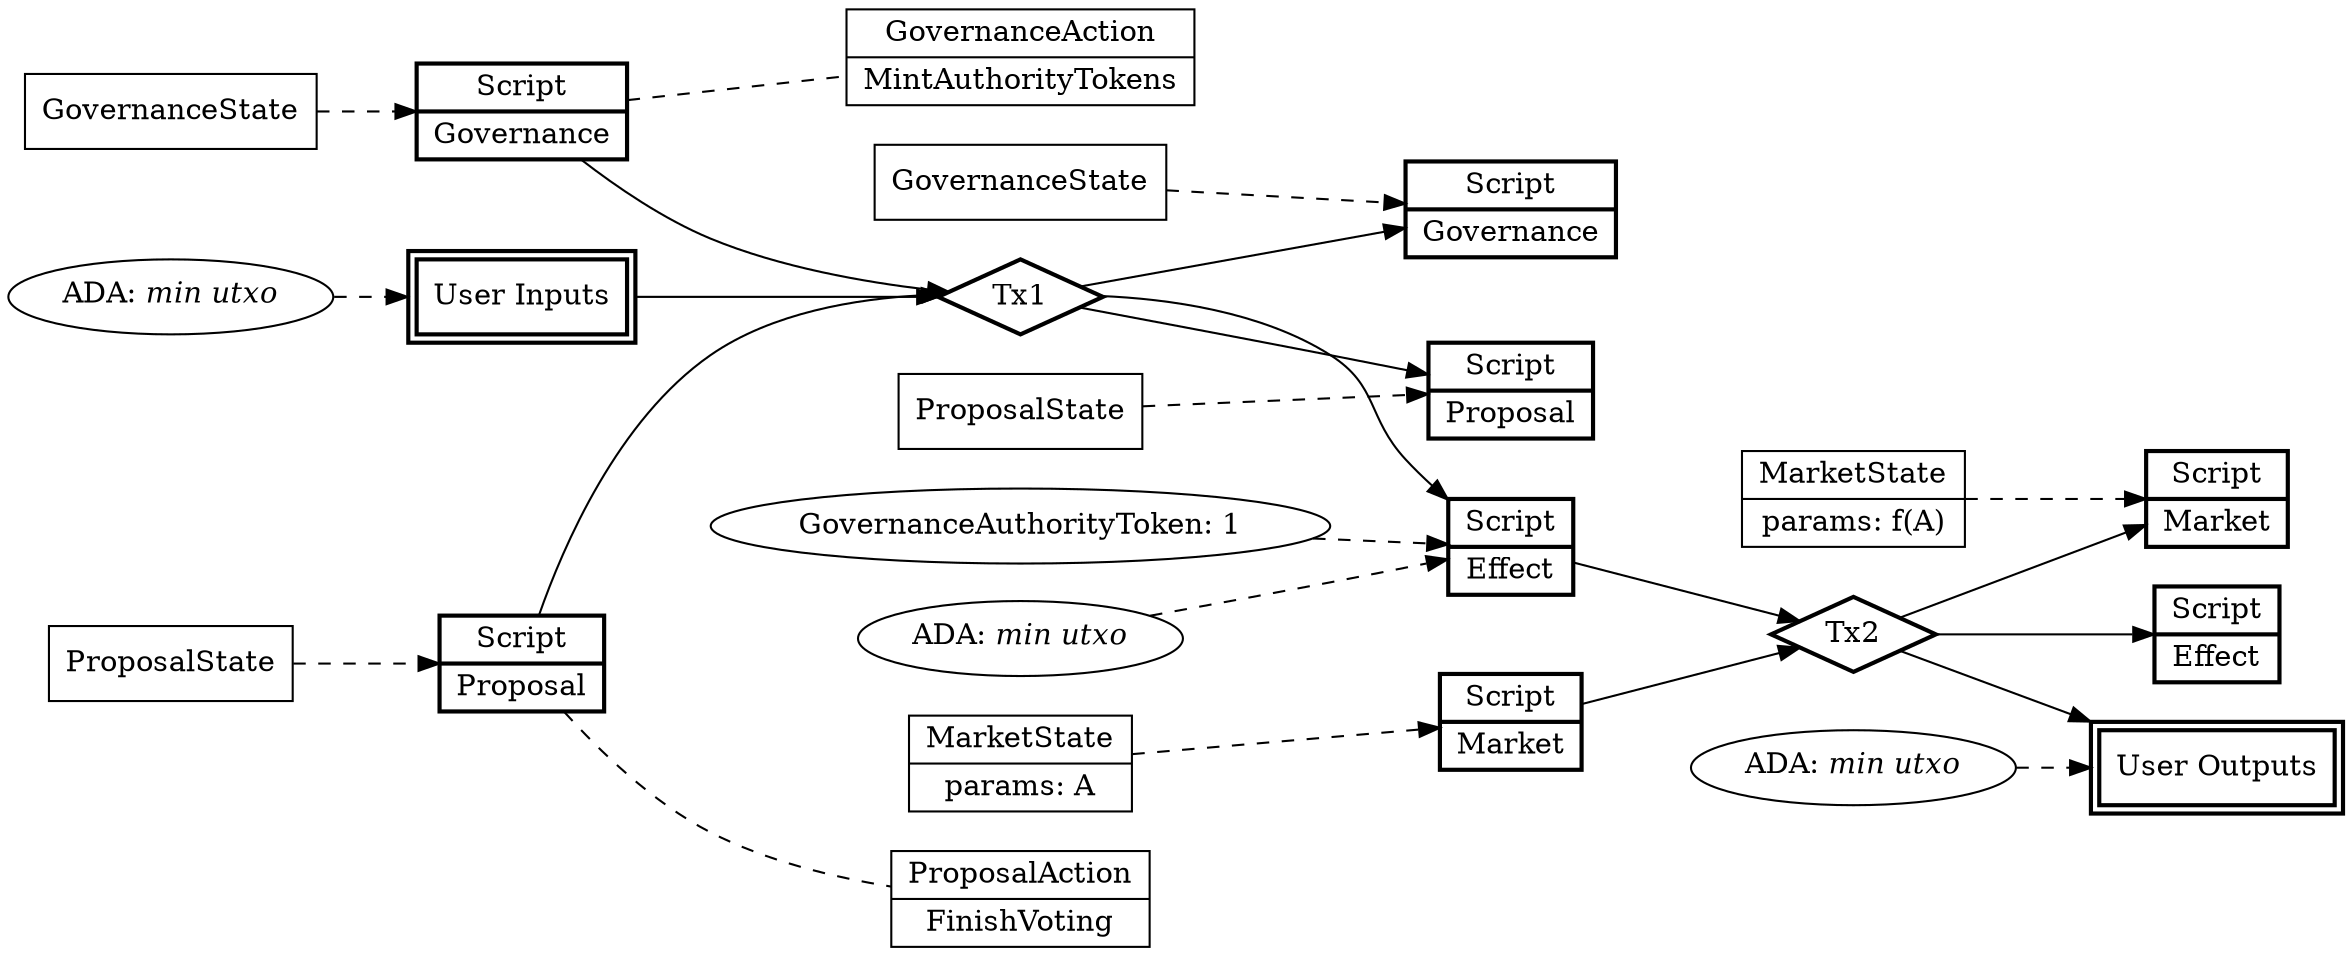 digraph GovernanceAuthorityToken {

  rankdir = LR;
  // Inputs:

  //////////////////////////////////////////////////////////////////////////////
  // governance in
  governance_datum
    [ shape = record
    , label =
        "{{ GovernanceState
        }}"
    ];

  governance_addr
    [ shape = record
    , label = "{{ Script | Governance }}"
    , style = "bold"
    ];

  //////////////////////////////////////////////////////////////////////////////
  // proposal in
  proposal_datum
    [ shape = record
    , label = "{{ ProposalState }}"
    ];

  proposal_addr
    -> proposal_redeemer
    [style = "dashed", dir="none"];

  proposal_addr
    [ shape = record
    , label = "{{ Script | Proposal }}"
    , style = "bold"
    ];

  governance_datum
    -> governance_addr [style = "dashed"];

  governance_redeemer
    [ shape = record
    , label = "{{ GovernanceAction | MintAuthorityTokens }}"
    ];

  governance_addr
    -> governance_redeemer
      [style = "dashed", dir="none"];

  proposal_datum -> proposal_addr [style = "dashed"];

  //////////////////////////////////////////////////////////////////////////////
  // user wallet in
  user_wallet_min_ada_in
    [ shape = ellipse
    , label = <ADA: <I>min utxo</I>>
    ];

  user_wallet_in
    [ shape = box
    , label = "User Inputs"
    , style = "bold"
    , peripheries = 2
    ];

  user_wallet_min_ada_in
    -> user_wallet_in
    [ style = "dashed"
    ];


  tx1
    [ shape = diamond
    , label = "Tx1"
    , style = "bold"
    ];

  user_wallet_in -> tx1;
  governance_addr -> tx1;
  proposal_addr -> tx1;

  //////////////////////////////////////////////////////////////////////////////
  // governance out
  governance_datum_out
    [ shape = record
    , label =
        "{{ GovernanceState
        }}"
    ];

  governance_addr_out
    [ shape = record
    , label = "{{ Script | Governance }}"
    , style = "bold"
    ];


  governance_datum_out
    -> governance_addr_out
    [ style = "dashed"
    ];

  //////////////////////////////////////////////////////////////////////////////
  // proposal out
  proposal_datum_out
    -> proposal_addr_out
    [ style = "dashed"
    ];

  proposal_redeemer
    [ shape = record
    , label =
    "{{ ProposalAction | FinishVoting }}"
    ];


  proposal_datum_out
    [ shape = record
    , label =
    "{{ ProposalState }}"
    ];

  proposal_addr_out
    [ shape = record
    , label = "{{ Script | Proposal }}"
    , style = "bold"
    ];


  //////////////////////////////////////////////////////////////////////////////
  // effect out
  effect_governance_token_out
    [ shape = ellipse
    , label = <GovernanceAuthorityToken: 1>
    ];

  effect_addr_out
    [ shape = record
    , label = "{{ Script | Effect }}"
    , style = "bold"
    ];

  effect_governance_token_out
    -> effect_addr_out
    [ style = "dashed"
    ];

  effect_min_ada_out
    -> effect_addr_out
    [ style = "dashed"
    ];

  effect_min_ada_out
    [ shape = ellipse
    , label = <ADA: <I>min utxo</I>>
    ];

  tx1 -> governance_addr_out;
  tx1 -> proposal_addr_out;
  tx1 -> effect_addr_out;

  //////////////////////////////////////////////////////////////////////////////
  //////////////////////////////////////////////////////////////////////////////

  //////////////////////////////////////////////////////////////////////////////
  // effect in
  effect_addr_out2
    [ shape = record
    , label = "{{ Script | Effect }}"
    , style = "bold"
    ];

  //////////////////////////////////////////////////////////////////////////////
  // market in
  market_addr_in
    [ shape = record
    , label = "{{ Script | Market }}"
    , style = "bold"
    ];

  market_datum_in
    [ shape = record
    , label = "{{ MarketState | params: A }}"
    ];

  market_datum_in
    -> market_addr_in
    [ style = "dashed"
    ];

  //////////////////////////////////////////////////////////////////////////////
  // market out
  market_addr_out
    [ shape = record
    , label = "{{ Script | Market }}"
    , style = "bold"
    ];

  market_datum_out
    [ shape = record
    , label = "{{ MarketState | params: f(A) }}"
    ];

  market_datum_out
    -> market_addr_out
    [ style = "dashed"
    ];

  tx2
    [ shape = diamond
    , label = "Tx2"
    , style = "bold"
    ];

  user_wallet_min_ada_out
    [ shape = ellipse
    , label = <ADA: <I>min utxo</I>>
    ];

  user_wallet_out
    [ shape = box
    , label = "User Outputs"
    , style = "bold"
    , peripheries = 2
    ];

  user_wallet_min_ada_out
    -> user_wallet_out
    [ style = "dashed"
    ];

  effect_addr_out -> tx2;
  market_addr_in -> tx2;
  tx2 -> user_wallet_out;
  tx2 -> effect_addr_out2;
  tx2 -> market_addr_out;

}
